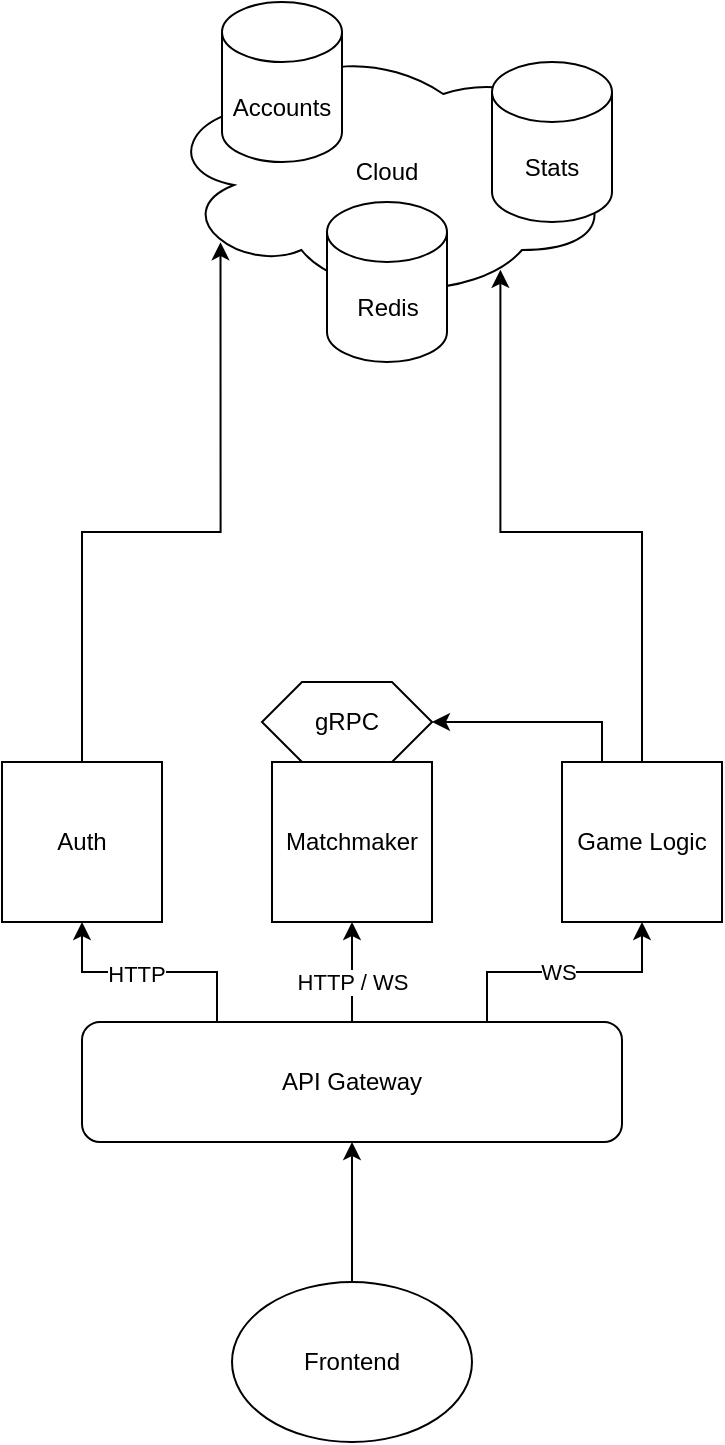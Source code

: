 <mxfile version="27.0.3">
  <diagram name="Page-1" id="xbsimYnlh9g8eGVlAv7C">
    <mxGraphModel dx="895" dy="1715" grid="1" gridSize="10" guides="1" tooltips="1" connect="1" arrows="1" fold="1" page="1" pageScale="1" pageWidth="827" pageHeight="1169" math="0" shadow="0">
      <root>
        <mxCell id="0" />
        <mxCell id="1" parent="0" />
        <mxCell id="-cmkB-pACfV8jmjpuL0W-12" style="edgeStyle=orthogonalEdgeStyle;rounded=0;orthogonalLoop=1;jettySize=auto;html=1;exitX=0.5;exitY=0;exitDx=0;exitDy=0;entryX=0.5;entryY=1;entryDx=0;entryDy=0;" parent="1" source="-cmkB-pACfV8jmjpuL0W-1" target="-cmkB-pACfV8jmjpuL0W-4" edge="1">
          <mxGeometry relative="1" as="geometry" />
        </mxCell>
        <mxCell id="HKxa2qavFRgJl1TZgQl5-3" value="HTTP / WS" style="edgeLabel;html=1;align=center;verticalAlign=middle;resizable=0;points=[];" vertex="1" connectable="0" parent="-cmkB-pACfV8jmjpuL0W-12">
          <mxGeometry x="-0.207" relative="1" as="geometry">
            <mxPoint as="offset" />
          </mxGeometry>
        </mxCell>
        <mxCell id="-cmkB-pACfV8jmjpuL0W-13" style="edgeStyle=orthogonalEdgeStyle;rounded=0;orthogonalLoop=1;jettySize=auto;html=1;exitX=0.25;exitY=0;exitDx=0;exitDy=0;entryX=0.5;entryY=1;entryDx=0;entryDy=0;" parent="1" source="-cmkB-pACfV8jmjpuL0W-1" target="-cmkB-pACfV8jmjpuL0W-3" edge="1">
          <mxGeometry relative="1" as="geometry" />
        </mxCell>
        <mxCell id="HKxa2qavFRgJl1TZgQl5-1" value="HTTP" style="edgeLabel;html=1;align=center;verticalAlign=middle;resizable=0;points=[];" vertex="1" connectable="0" parent="-cmkB-pACfV8jmjpuL0W-13">
          <mxGeometry x="0.118" y="1" relative="1" as="geometry">
            <mxPoint as="offset" />
          </mxGeometry>
        </mxCell>
        <mxCell id="-cmkB-pACfV8jmjpuL0W-14" style="edgeStyle=orthogonalEdgeStyle;rounded=0;orthogonalLoop=1;jettySize=auto;html=1;exitX=0.75;exitY=0;exitDx=0;exitDy=0;entryX=0.5;entryY=1;entryDx=0;entryDy=0;" parent="1" source="-cmkB-pACfV8jmjpuL0W-1" target="-cmkB-pACfV8jmjpuL0W-5" edge="1">
          <mxGeometry relative="1" as="geometry" />
        </mxCell>
        <mxCell id="HKxa2qavFRgJl1TZgQl5-2" value="WS" style="edgeLabel;html=1;align=center;verticalAlign=middle;resizable=0;points=[];" vertex="1" connectable="0" parent="-cmkB-pACfV8jmjpuL0W-14">
          <mxGeometry x="-0.054" relative="1" as="geometry">
            <mxPoint as="offset" />
          </mxGeometry>
        </mxCell>
        <mxCell id="-cmkB-pACfV8jmjpuL0W-1" value="API Gateway" style="rounded=1;whiteSpace=wrap;html=1;" parent="1" vertex="1">
          <mxGeometry x="190" y="470" width="270" height="60" as="geometry" />
        </mxCell>
        <mxCell id="-cmkB-pACfV8jmjpuL0W-15" style="edgeStyle=orthogonalEdgeStyle;rounded=0;orthogonalLoop=1;jettySize=auto;html=1;exitX=0.5;exitY=0;exitDx=0;exitDy=0;entryX=0.5;entryY=1;entryDx=0;entryDy=0;" parent="1" source="-cmkB-pACfV8jmjpuL0W-2" target="-cmkB-pACfV8jmjpuL0W-1" edge="1">
          <mxGeometry relative="1" as="geometry" />
        </mxCell>
        <mxCell id="-cmkB-pACfV8jmjpuL0W-2" value="Frontend" style="ellipse;whiteSpace=wrap;html=1;" parent="1" vertex="1">
          <mxGeometry x="265" y="600" width="120" height="80" as="geometry" />
        </mxCell>
        <mxCell id="-cmkB-pACfV8jmjpuL0W-3" value="Auth" style="whiteSpace=wrap;html=1;aspect=fixed;" parent="1" vertex="1">
          <mxGeometry x="150" y="340" width="80" height="80" as="geometry" />
        </mxCell>
        <mxCell id="-cmkB-pACfV8jmjpuL0W-4" value="Matchmaker" style="whiteSpace=wrap;html=1;aspect=fixed;" parent="1" vertex="1">
          <mxGeometry x="285" y="340" width="80" height="80" as="geometry" />
        </mxCell>
        <mxCell id="HKxa2qavFRgJl1TZgQl5-5" style="edgeStyle=orthogonalEdgeStyle;rounded=0;orthogonalLoop=1;jettySize=auto;html=1;exitX=0.25;exitY=0;exitDx=0;exitDy=0;entryX=1;entryY=0.5;entryDx=0;entryDy=0;" edge="1" parent="1" source="-cmkB-pACfV8jmjpuL0W-5" target="HKxa2qavFRgJl1TZgQl5-4">
          <mxGeometry relative="1" as="geometry" />
        </mxCell>
        <mxCell id="-cmkB-pACfV8jmjpuL0W-5" value="Game Logic" style="whiteSpace=wrap;html=1;aspect=fixed;" parent="1" vertex="1">
          <mxGeometry x="430" y="340" width="80" height="80" as="geometry" />
        </mxCell>
        <mxCell id="-cmkB-pACfV8jmjpuL0W-7" value="Cloud" style="ellipse;shape=cloud;whiteSpace=wrap;html=1;" parent="1" vertex="1">
          <mxGeometry x="230" y="-20" width="225" height="130" as="geometry" />
        </mxCell>
        <mxCell id="-cmkB-pACfV8jmjpuL0W-8" value="Stats" style="shape=cylinder3;whiteSpace=wrap;html=1;boundedLbl=1;backgroundOutline=1;size=15;" parent="1" vertex="1">
          <mxGeometry x="395" y="-10" width="60" height="80" as="geometry" />
        </mxCell>
        <mxCell id="-cmkB-pACfV8jmjpuL0W-9" value="Accounts" style="shape=cylinder3;whiteSpace=wrap;html=1;boundedLbl=1;backgroundOutline=1;size=15;" parent="1" vertex="1">
          <mxGeometry x="260" y="-40" width="60" height="80" as="geometry" />
        </mxCell>
        <mxCell id="-cmkB-pACfV8jmjpuL0W-10" style="edgeStyle=orthogonalEdgeStyle;rounded=0;orthogonalLoop=1;jettySize=auto;html=1;exitX=0.5;exitY=0;exitDx=0;exitDy=0;entryX=0.13;entryY=0.77;entryDx=0;entryDy=0;entryPerimeter=0;" parent="1" source="-cmkB-pACfV8jmjpuL0W-3" target="-cmkB-pACfV8jmjpuL0W-7" edge="1">
          <mxGeometry relative="1" as="geometry" />
        </mxCell>
        <mxCell id="-cmkB-pACfV8jmjpuL0W-11" style="edgeStyle=orthogonalEdgeStyle;rounded=0;orthogonalLoop=1;jettySize=auto;html=1;exitX=0.5;exitY=0;exitDx=0;exitDy=0;entryX=0.752;entryY=0.876;entryDx=0;entryDy=0;entryPerimeter=0;" parent="1" source="-cmkB-pACfV8jmjpuL0W-5" target="-cmkB-pACfV8jmjpuL0W-7" edge="1">
          <mxGeometry relative="1" as="geometry" />
        </mxCell>
        <mxCell id="HKxa2qavFRgJl1TZgQl5-4" value="gRPC" style="shape=hexagon;perimeter=hexagonPerimeter2;whiteSpace=wrap;html=1;fixedSize=1;" vertex="1" parent="1">
          <mxGeometry x="280" y="300" width="85" height="40" as="geometry" />
        </mxCell>
        <mxCell id="HKxa2qavFRgJl1TZgQl5-6" value="Redis" style="shape=cylinder3;whiteSpace=wrap;html=1;boundedLbl=1;backgroundOutline=1;size=15;" vertex="1" parent="1">
          <mxGeometry x="312.5" y="60" width="60" height="80" as="geometry" />
        </mxCell>
      </root>
    </mxGraphModel>
  </diagram>
</mxfile>
